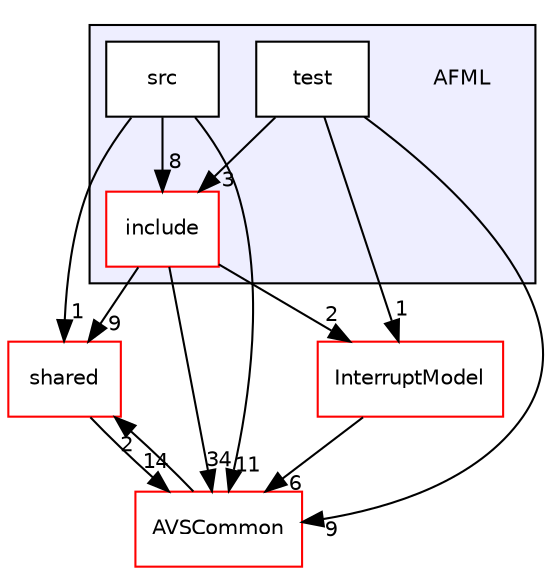 digraph "/workplace/avs-device-sdk/AFML" {
  compound=true
  node [ fontsize="10", fontname="Helvetica"];
  edge [ labelfontsize="10", labelfontname="Helvetica"];
  subgraph clusterdir_15a1dcf98404372b5aa31671439f6987 {
    graph [ bgcolor="#eeeeff", pencolor="black", label="" URL="dir_15a1dcf98404372b5aa31671439f6987.html"];
    dir_15a1dcf98404372b5aa31671439f6987 [shape=plaintext label="AFML"];
    dir_275bd4c7f9218fea92087aadc583fdf2 [shape=box label="include" color="red" fillcolor="white" style="filled" URL="dir_275bd4c7f9218fea92087aadc583fdf2.html"];
    dir_85fc594f652c9e06792acd9e37a3ea97 [shape=box label="src" color="black" fillcolor="white" style="filled" URL="dir_85fc594f652c9e06792acd9e37a3ea97.html"];
    dir_a5e318463da77a3e30281cd4eea4096c [shape=box label="test" color="black" fillcolor="white" style="filled" URL="dir_a5e318463da77a3e30281cd4eea4096c.html"];
  }
  dir_9982052f7ce695d12571567315b2fafa [shape=box label="shared" fillcolor="white" style="filled" color="red" URL="dir_9982052f7ce695d12571567315b2fafa.html"];
  dir_13e65effb2bde530b17b3d5eefcd0266 [shape=box label="AVSCommon" fillcolor="white" style="filled" color="red" URL="dir_13e65effb2bde530b17b3d5eefcd0266.html"];
  dir_1da5878b5eab0954316ec5377b4b3029 [shape=box label="InterruptModel" fillcolor="white" style="filled" color="red" URL="dir_1da5878b5eab0954316ec5377b4b3029.html"];
  dir_9982052f7ce695d12571567315b2fafa->dir_13e65effb2bde530b17b3d5eefcd0266 [headlabel="14", labeldistance=1.5 headhref="dir_000598_000017.html"];
  dir_a5e318463da77a3e30281cd4eea4096c->dir_275bd4c7f9218fea92087aadc583fdf2 [headlabel="3", labeldistance=1.5 headhref="dir_000027_000024.html"];
  dir_a5e318463da77a3e30281cd4eea4096c->dir_13e65effb2bde530b17b3d5eefcd0266 [headlabel="9", labeldistance=1.5 headhref="dir_000027_000017.html"];
  dir_a5e318463da77a3e30281cd4eea4096c->dir_1da5878b5eab0954316ec5377b4b3029 [headlabel="1", labeldistance=1.5 headhref="dir_000027_000524.html"];
  dir_85fc594f652c9e06792acd9e37a3ea97->dir_9982052f7ce695d12571567315b2fafa [headlabel="1", labeldistance=1.5 headhref="dir_000026_000598.html"];
  dir_85fc594f652c9e06792acd9e37a3ea97->dir_275bd4c7f9218fea92087aadc583fdf2 [headlabel="8", labeldistance=1.5 headhref="dir_000026_000024.html"];
  dir_85fc594f652c9e06792acd9e37a3ea97->dir_13e65effb2bde530b17b3d5eefcd0266 [headlabel="11", labeldistance=1.5 headhref="dir_000026_000017.html"];
  dir_275bd4c7f9218fea92087aadc583fdf2->dir_9982052f7ce695d12571567315b2fafa [headlabel="9", labeldistance=1.5 headhref="dir_000024_000598.html"];
  dir_275bd4c7f9218fea92087aadc583fdf2->dir_13e65effb2bde530b17b3d5eefcd0266 [headlabel="34", labeldistance=1.5 headhref="dir_000024_000017.html"];
  dir_275bd4c7f9218fea92087aadc583fdf2->dir_1da5878b5eab0954316ec5377b4b3029 [headlabel="2", labeldistance=1.5 headhref="dir_000024_000524.html"];
  dir_13e65effb2bde530b17b3d5eefcd0266->dir_9982052f7ce695d12571567315b2fafa [headlabel="2", labeldistance=1.5 headhref="dir_000017_000598.html"];
  dir_1da5878b5eab0954316ec5377b4b3029->dir_13e65effb2bde530b17b3d5eefcd0266 [headlabel="6", labeldistance=1.5 headhref="dir_000524_000017.html"];
}
